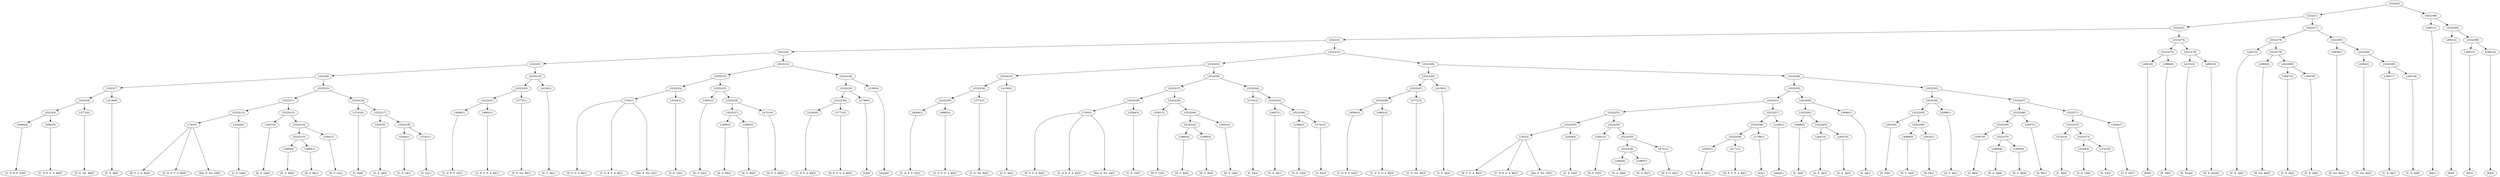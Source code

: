digraph sample{
"L4584(0)"->"[C  D  E  F  G](0)"
"L4962(0)"->"[C  D  F  G  A  B](0)"
"L5222(9)"->"L4584(0)"
"L5222(9)"->"L4962(0)"
"L3772(0)"->"[C  E  Gis  B](0)"
"L5222(8)"->"L5222(9)"
"L5222(8)"->"L3772(0)"
"L4136(0)"->"[C  F  A](0)"
"L5222(7)"->"L5222(8)"
"L5222(7)"->"L4136(0)"
"L763(0)"->"[E  F  G  A  B](0)"
"L763(0)"->"[C  D  E  F  A  B](0)"
"L763(0)"->"[Dis  E  Fis  G](0)"
"L2544(0)"->"[C  E  G](0)"
"L5222(12)"->"L763(0)"
"L5222(12)"->"L2544(0)"
"L3561(0)"->"[D  F  G](0)"
"L1895(0)"->"[D  G  B](0)"
"L1895(1)"->"[D  G  B](1)"
"L5222(15)"->"L1895(0)"
"L5222(15)"->"L1895(1)"
"L3561(1)"->"[D  F  G](1)"
"L5222(14)"->"L5222(15)"
"L5222(14)"->"L3561(1)"
"L5222(13)"->"L3561(0)"
"L5222(13)"->"L5222(14)"
"L5222(11)"->"L5222(12)"
"L5222(11)"->"L5222(13)"
"L3741(0)"->"[C  E](0)"
"L2647(0)"->"[C  E  A](0)"
"L2544(1)"->"[C  E  G](1)"
"L3741(1)"->"[C  E](1)"
"L5222(18)"->"L2544(1)"
"L5222(18)"->"L3741(1)"
"L5222(17)"->"L2647(0)"
"L5222(17)"->"L5222(18)"
"L5222(16)"->"L3741(0)"
"L5222(16)"->"L5222(17)"
"L5222(10)"->"L5222(11)"
"L5222(10)"->"L5222(16)"
"L5222(6)"->"L5222(7)"
"L5222(6)"->"L5222(10)"
"L4584(1)"->"[C  D  E  F  G](1)"
"L4962(1)"->"[C  D  F  G  A  B](1)"
"L5222(21)"->"L4584(1)"
"L5222(21)"->"L4962(1)"
"L3772(1)"->"[C  E  Gis  B](1)"
"L5222(20)"->"L5222(21)"
"L5222(20)"->"L3772(1)"
"L4136(1)"->"[C  F  A](1)"
"L5222(19)"->"L5222(20)"
"L5222(19)"->"L4136(1)"
"L5222(5)"->"L5222(6)"
"L5222(5)"->"L5222(19)"
"L763(1)"->"[E  F  G  A  B](1)"
"L763(1)"->"[C  D  E  F  A  B](1)"
"L763(1)"->"[Dis  E  Fis  G](1)"
"L2544(2)"->"[C  E  G](2)"
"L5222(24)"->"L763(1)"
"L5222(24)"->"L2544(2)"
"L3561(2)"->"[D  F  G](2)"
"L1895(2)"->"[D  G  B](2)"
"L1895(3)"->"[D  G  B](3)"
"L5222(27)"->"L1895(2)"
"L5222(27)"->"L1895(3)"
"L4731(0)"->"[D  F  G  B](0)"
"L5222(26)"->"L5222(27)"
"L5222(26)"->"L4731(0)"
"L5222(25)"->"L3561(2)"
"L5222(25)"->"L5222(26)"
"L5222(23)"->"L5222(24)"
"L5222(23)"->"L5222(25)"
"L3245(0)"->"[C  D  E  A  B](0)"
"L3771(0)"->"[D  E  F  G  A  B](0)"
"L5222(30)"->"L3245(0)"
"L5222(30)"->"L3771(0)"
"L1796(0)"->"[C](0)"
"L5222(29)"->"L5222(30)"
"L5222(29)"->"L1796(0)"
"L2185(0)"->"[rest](0)"
"L5222(28)"->"L5222(29)"
"L5222(28)"->"L2185(0)"
"L5222(22)"->"L5222(23)"
"L5222(22)"->"L5222(28)"
"L5222(4)"->"L5222(5)"
"L5222(4)"->"L5222(22)"
"L4584(2)"->"[C  D  E  F  G](2)"
"L4962(2)"->"[C  D  F  G  A  B](2)"
"L5222(35)"->"L4584(2)"
"L5222(35)"->"L4962(2)"
"L3772(2)"->"[C  E  Gis  B](2)"
"L5222(34)"->"L5222(35)"
"L5222(34)"->"L3772(2)"
"L4136(2)"->"[C  F  A](2)"
"L5222(33)"->"L5222(34)"
"L5222(33)"->"L4136(2)"
"L763(2)"->"[E  F  G  A  B](2)"
"L763(2)"->"[C  D  E  F  A  B](2)"
"L763(2)"->"[Dis  E  Fis  G](2)"
"L2544(3)"->"[C  E  G](3)"
"L5222(38)"->"L763(2)"
"L5222(38)"->"L2544(3)"
"L3561(3)"->"[D  F  G](3)"
"L1895(4)"->"[D  G  B](4)"
"L1895(5)"->"[D  G  B](5)"
"L5222(41)"->"L1895(4)"
"L5222(41)"->"L1895(5)"
"L3561(4)"->"[D  F  G](4)"
"L5222(40)"->"L5222(41)"
"L5222(40)"->"L3561(4)"
"L5222(39)"->"L3561(3)"
"L5222(39)"->"L5222(40)"
"L5222(37)"->"L5222(38)"
"L5222(37)"->"L5222(39)"
"L3741(2)"->"[C  E](2)"
"L2647(1)"->"[C  E  A](1)"
"L2544(4)"->"[C  E  G](4)"
"L3741(3)"->"[C  E](3)"
"L5222(44)"->"L2544(4)"
"L5222(44)"->"L3741(3)"
"L5222(43)"->"L2647(1)"
"L5222(43)"->"L5222(44)"
"L5222(42)"->"L3741(2)"
"L5222(42)"->"L5222(43)"
"L5222(36)"->"L5222(37)"
"L5222(36)"->"L5222(42)"
"L5222(32)"->"L5222(33)"
"L5222(32)"->"L5222(36)"
"L4584(3)"->"[C  D  E  F  G](3)"
"L4962(3)"->"[C  D  F  G  A  B](3)"
"L5222(48)"->"L4584(3)"
"L5222(48)"->"L4962(3)"
"L3772(3)"->"[C  E  Gis  B](3)"
"L5222(47)"->"L5222(48)"
"L5222(47)"->"L3772(3)"
"L4136(3)"->"[C  F  A](3)"
"L5222(46)"->"L5222(47)"
"L5222(46)"->"L4136(3)"
"L763(3)"->"[E  F  G  A  B](3)"
"L763(3)"->"[C  D  E  F  A  B](3)"
"L763(3)"->"[Dis  E  Fis  G](3)"
"L2544(5)"->"[C  E  G](5)"
"L5222(53)"->"L763(3)"
"L5222(53)"->"L2544(5)"
"L3561(5)"->"[D  F  G](5)"
"L1895(6)"->"[D  G  B](6)"
"L1895(7)"->"[D  G  B](7)"
"L5222(56)"->"L1895(6)"
"L5222(56)"->"L1895(7)"
"L4731(1)"->"[D  F  G  B](1)"
"L5222(55)"->"L5222(56)"
"L5222(55)"->"L4731(1)"
"L5222(54)"->"L3561(5)"
"L5222(54)"->"L5222(55)"
"L5222(52)"->"L5222(53)"
"L5222(52)"->"L5222(54)"
"L3245(1)"->"[C  D  E  A  B](1)"
"L3771(1)"->"[D  E  F  G  A  B](1)"
"L5222(59)"->"L3245(1)"
"L5222(59)"->"L3771(1)"
"L1796(1)"->"[C](1)"
"L5222(58)"->"L5222(59)"
"L5222(58)"->"L1796(1)"
"L2185(1)"->"[rest](1)"
"L5222(57)"->"L5222(58)"
"L5222(57)"->"L2185(1)"
"L5222(51)"->"L5222(52)"
"L5222(51)"->"L5222(57)"
"L3648(0)"->"[C  A](0)"
"L2647(2)"->"[C  E  A](2)"
"L2647(3)"->"[C  E  A](3)"
"L5222(62)"->"L2647(2)"
"L5222(62)"->"L2647(3)"
"L5222(61)"->"L3648(0)"
"L5222(61)"->"L5222(62)"
"L3648(1)"->"[C  A](1)"
"L5222(60)"->"L5222(61)"
"L5222(60)"->"L3648(1)"
"L5222(50)"->"L5222(51)"
"L5222(50)"->"L5222(60)"
"L3015(0)"->"[D  F](0)"
"L4388(0)"->"[D  F  A](0)"
"L3015(1)"->"[D  F](1)"
"L5222(66)"->"L4388(0)"
"L5222(66)"->"L3015(1)"
"L5222(65)"->"L3015(0)"
"L5222(65)"->"L5222(66)"
"L4388(1)"->"[D  F  A](1)"
"L5222(64)"->"L5222(65)"
"L5222(64)"->"L4388(1)"
"L2597(0)"->"[G  B](0)"
"L1895(8)"->"[D  G  B](8)"
"L1895(9)"->"[D  G  B](9)"
"L5222(70)"->"L1895(8)"
"L5222(70)"->"L1895(9)"
"L5222(69)"->"L2597(0)"
"L5222(69)"->"L5222(70)"
"L2597(1)"->"[G  B](1)"
"L5222(68)"->"L5222(69)"
"L5222(68)"->"L2597(1)"
"L3741(4)"->"[C  E](4)"
"L2544(6)"->"[C  E  G](6)"
"L3741(5)"->"[C  E](5)"
"L5222(73)"->"L2544(6)"
"L5222(73)"->"L3741(5)"
"L5222(72)"->"L3741(4)"
"L5222(72)"->"L5222(73)"
"L2544(7)"->"[C  E  G](7)"
"L5222(71)"->"L5222(72)"
"L5222(71)"->"L2544(7)"
"L5222(67)"->"L5222(68)"
"L5222(67)"->"L5222(71)"
"L5222(63)"->"L5222(64)"
"L5222(63)"->"L5222(67)"
"L5222(49)"->"L5222(50)"
"L5222(49)"->"L5222(63)"
"L5222(45)"->"L5222(46)"
"L5222(45)"->"L5222(49)"
"L5222(31)"->"L5222(32)"
"L5222(31)"->"L5222(45)"
"L5222(3)"->"L5222(4)"
"L5222(3)"->"L5222(31)"
"L2661(0)"->"[E](0)"
"L2984(0)"->"[E  F](0)"
"L5222(75)"->"L2661(0)"
"L5222(75)"->"L2984(0)"
"L4151(0)"->"[E  Fis](0)"
"L4801(0)"->"[D  E  Gis](0)"
"L5222(76)"->"L4151(0)"
"L5222(76)"->"L4801(0)"
"L5222(74)"->"L5222(75)"
"L5222(74)"->"L5222(76)"
"L5222(2)"->"L5222(3)"
"L5222(2)"->"L5222(74)"
"L2647(4)"->"[C  E  A](4)"
"L2854(0)"->"[E  Gis  B](0)"
"L2647(5)"->"[C  E  A](5)"
"L2647(6)"->"[C  E  A](6)"
"L5222(80)"->"L2647(5)"
"L5222(80)"->"L2647(6)"
"L5222(79)"->"L2854(0)"
"L5222(79)"->"L5222(80)"
"L5222(78)"->"L2647(4)"
"L5222(78)"->"L5222(79)"
"L2854(1)"->"[E  Gis  B](1)"
"L2854(2)"->"[E  Gis  B](2)"
"L2647(7)"->"[C  E  A](7)"
"L2647(8)"->"[C  E  A](8)"
"L5222(83)"->"L2647(7)"
"L5222(83)"->"L2647(8)"
"L5222(82)"->"L2854(2)"
"L5222(82)"->"L5222(83)"
"L5222(81)"->"L2854(1)"
"L5222(81)"->"L5222(82)"
"L5222(77)"->"L5222(78)"
"L5222(77)"->"L5222(81)"
"L5222(1)"->"L5222(2)"
"L5222(1)"->"L5222(77)"
"L2661(1)"->"[E](1)"
"L2661(2)"->"[E](2)"
"L2661(3)"->"[E](3)"
"L2661(4)"->"[E](4)"
"L5222(86)"->"L2661(3)"
"L5222(86)"->"L2661(4)"
"L5222(85)"->"L2661(2)"
"L5222(85)"->"L5222(86)"
"L5222(84)"->"L2661(1)"
"L5222(84)"->"L5222(85)"
"L5222(0)"->"L5222(1)"
"L5222(0)"->"L5222(84)"
{rank = min; "L5222(0)"}
{rank = same; "L5222(1)"; "L5222(84)";}
{rank = same; "L5222(2)"; "L5222(77)"; "L2661(1)"; "L5222(85)";}
{rank = same; "L5222(3)"; "L5222(74)"; "L5222(78)"; "L5222(81)"; "L2661(2)"; "L5222(86)";}
{rank = same; "L5222(4)"; "L5222(31)"; "L5222(75)"; "L5222(76)"; "L2647(4)"; "L5222(79)"; "L2854(1)"; "L5222(82)"; "L2661(3)"; "L2661(4)";}
{rank = same; "L5222(5)"; "L5222(22)"; "L5222(32)"; "L5222(45)"; "L2661(0)"; "L2984(0)"; "L4151(0)"; "L4801(0)"; "L2854(0)"; "L5222(80)"; "L2854(2)"; "L5222(83)";}
{rank = same; "L5222(6)"; "L5222(19)"; "L5222(23)"; "L5222(28)"; "L5222(33)"; "L5222(36)"; "L5222(46)"; "L5222(49)"; "L2647(5)"; "L2647(6)"; "L2647(7)"; "L2647(8)";}
{rank = same; "L5222(7)"; "L5222(10)"; "L5222(20)"; "L4136(1)"; "L5222(24)"; "L5222(25)"; "L5222(29)"; "L2185(0)"; "L5222(34)"; "L4136(2)"; "L5222(37)"; "L5222(42)"; "L5222(47)"; "L4136(3)"; "L5222(50)"; "L5222(63)";}
{rank = same; "L5222(8)"; "L4136(0)"; "L5222(11)"; "L5222(16)"; "L5222(21)"; "L3772(1)"; "L763(1)"; "L2544(2)"; "L3561(2)"; "L5222(26)"; "L5222(30)"; "L1796(0)"; "L5222(35)"; "L3772(2)"; "L5222(38)"; "L5222(39)"; "L3741(2)"; "L5222(43)"; "L5222(48)"; "L3772(3)"; "L5222(51)"; "L5222(60)"; "L5222(64)"; "L5222(67)";}
{rank = same; "L5222(9)"; "L3772(0)"; "L5222(12)"; "L5222(13)"; "L3741(0)"; "L5222(17)"; "L4584(1)"; "L4962(1)"; "L5222(27)"; "L4731(0)"; "L3245(0)"; "L3771(0)"; "L4584(2)"; "L4962(2)"; "L763(2)"; "L2544(3)"; "L3561(3)"; "L5222(40)"; "L2647(1)"; "L5222(44)"; "L4584(3)"; "L4962(3)"; "L5222(52)"; "L5222(57)"; "L5222(61)"; "L3648(1)"; "L5222(65)"; "L4388(1)"; "L5222(68)"; "L5222(71)";}
{rank = same; "L4584(0)"; "L4962(0)"; "L763(0)"; "L2544(0)"; "L3561(0)"; "L5222(14)"; "L2647(0)"; "L5222(18)"; "L1895(2)"; "L1895(3)"; "L5222(41)"; "L3561(4)"; "L2544(4)"; "L3741(3)"; "L5222(53)"; "L5222(54)"; "L5222(58)"; "L2185(1)"; "L3648(0)"; "L5222(62)"; "L3015(0)"; "L5222(66)"; "L5222(69)"; "L2597(1)"; "L5222(72)"; "L2544(7)";}
{rank = same; "L5222(15)"; "L3561(1)"; "L2544(1)"; "L3741(1)"; "L1895(4)"; "L1895(5)"; "L763(3)"; "L2544(5)"; "L3561(5)"; "L5222(55)"; "L5222(59)"; "L1796(1)"; "L2647(2)"; "L2647(3)"; "L4388(0)"; "L3015(1)"; "L2597(0)"; "L5222(70)"; "L3741(4)"; "L5222(73)";}
{rank = same; "L1895(0)"; "L1895(1)"; "L5222(56)"; "L4731(1)"; "L3245(1)"; "L3771(1)"; "L1895(8)"; "L1895(9)"; "L2544(6)"; "L3741(5)";}
{rank = same; "L1895(6)"; "L1895(7)";}
{rank = max; "[C  A](0)"; "[C  A](1)"; "[C  D  E  A  B](0)"; "[C  D  E  A  B](1)"; "[C  D  E  F  A  B](0)"; "[C  D  E  F  A  B](1)"; "[C  D  E  F  A  B](2)"; "[C  D  E  F  A  B](3)"; "[C  D  E  F  G](0)"; "[C  D  E  F  G](1)"; "[C  D  E  F  G](2)"; "[C  D  E  F  G](3)"; "[C  D  F  G  A  B](0)"; "[C  D  F  G  A  B](1)"; "[C  D  F  G  A  B](2)"; "[C  D  F  G  A  B](3)"; "[C  E  A](0)"; "[C  E  A](1)"; "[C  E  A](2)"; "[C  E  A](3)"; "[C  E  A](4)"; "[C  E  A](5)"; "[C  E  A](6)"; "[C  E  A](7)"; "[C  E  A](8)"; "[C  E  G](0)"; "[C  E  G](1)"; "[C  E  G](2)"; "[C  E  G](3)"; "[C  E  G](4)"; "[C  E  G](5)"; "[C  E  G](6)"; "[C  E  G](7)"; "[C  E  Gis  B](0)"; "[C  E  Gis  B](1)"; "[C  E  Gis  B](2)"; "[C  E  Gis  B](3)"; "[C  E](0)"; "[C  E](1)"; "[C  E](2)"; "[C  E](3)"; "[C  E](4)"; "[C  E](5)"; "[C  F  A](0)"; "[C  F  A](1)"; "[C  F  A](2)"; "[C  F  A](3)"; "[C](0)"; "[C](1)"; "[D  E  F  G  A  B](0)"; "[D  E  F  G  A  B](1)"; "[D  E  Gis](0)"; "[D  F  A](0)"; "[D  F  A](1)"; "[D  F  G  B](0)"; "[D  F  G  B](1)"; "[D  F  G](0)"; "[D  F  G](1)"; "[D  F  G](2)"; "[D  F  G](3)"; "[D  F  G](4)"; "[D  F  G](5)"; "[D  F](0)"; "[D  F](1)"; "[D  G  B](0)"; "[D  G  B](1)"; "[D  G  B](2)"; "[D  G  B](3)"; "[D  G  B](4)"; "[D  G  B](5)"; "[D  G  B](6)"; "[D  G  B](7)"; "[D  G  B](8)"; "[D  G  B](9)"; "[Dis  E  Fis  G](0)"; "[Dis  E  Fis  G](1)"; "[Dis  E  Fis  G](2)"; "[Dis  E  Fis  G](3)"; "[E  F  G  A  B](0)"; "[E  F  G  A  B](1)"; "[E  F  G  A  B](2)"; "[E  F  G  A  B](3)"; "[E  F](0)"; "[E  Fis](0)"; "[E  Gis  B](0)"; "[E  Gis  B](1)"; "[E  Gis  B](2)"; "[E](0)"; "[E](1)"; "[E](2)"; "[E](3)"; "[E](4)"; "[G  B](0)"; "[G  B](1)"; "[rest](0)"; "[rest](1)";}
}